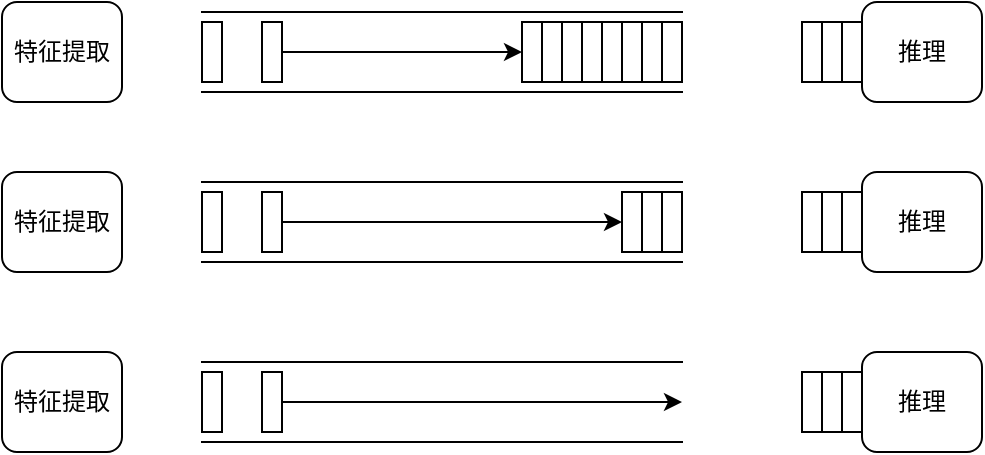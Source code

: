 <mxfile version="23.0.2" type="github">
  <diagram name="第 1 页" id="Lc7nl873TsWlCIYj9Dnp">
    <mxGraphModel dx="698" dy="414" grid="1" gridSize="10" guides="1" tooltips="1" connect="1" arrows="1" fold="1" page="1" pageScale="1" pageWidth="827" pageHeight="1169" math="0" shadow="0">
      <root>
        <mxCell id="0" />
        <mxCell id="1" parent="0" />
        <mxCell id="rzVsQXfw9QZ2V0Ywhvt_-1" value="" style="shape=partialRectangle;whiteSpace=wrap;html=1;left=0;right=0;fillColor=none;" vertex="1" parent="1">
          <mxGeometry x="360" y="170" width="240" height="40" as="geometry" />
        </mxCell>
        <mxCell id="rzVsQXfw9QZ2V0Ywhvt_-12" value="" style="rounded=0;whiteSpace=wrap;html=1;" vertex="1" parent="1">
          <mxGeometry x="590" y="175" width="10" height="30" as="geometry" />
        </mxCell>
        <mxCell id="rzVsQXfw9QZ2V0Ywhvt_-13" value="" style="rounded=0;whiteSpace=wrap;html=1;" vertex="1" parent="1">
          <mxGeometry x="580" y="175" width="10" height="30" as="geometry" />
        </mxCell>
        <mxCell id="rzVsQXfw9QZ2V0Ywhvt_-14" value="" style="rounded=0;whiteSpace=wrap;html=1;" vertex="1" parent="1">
          <mxGeometry x="570" y="175" width="10" height="30" as="geometry" />
        </mxCell>
        <mxCell id="rzVsQXfw9QZ2V0Ywhvt_-15" value="" style="rounded=0;whiteSpace=wrap;html=1;" vertex="1" parent="1">
          <mxGeometry x="560" y="175" width="10" height="30" as="geometry" />
        </mxCell>
        <mxCell id="rzVsQXfw9QZ2V0Ywhvt_-16" value="" style="rounded=0;whiteSpace=wrap;html=1;" vertex="1" parent="1">
          <mxGeometry x="550" y="175" width="10" height="30" as="geometry" />
        </mxCell>
        <mxCell id="rzVsQXfw9QZ2V0Ywhvt_-17" value="" style="rounded=0;whiteSpace=wrap;html=1;" vertex="1" parent="1">
          <mxGeometry x="540" y="175" width="10" height="30" as="geometry" />
        </mxCell>
        <mxCell id="rzVsQXfw9QZ2V0Ywhvt_-18" value="" style="rounded=0;whiteSpace=wrap;html=1;" vertex="1" parent="1">
          <mxGeometry x="530" y="175" width="10" height="30" as="geometry" />
        </mxCell>
        <mxCell id="rzVsQXfw9QZ2V0Ywhvt_-19" value="" style="rounded=0;whiteSpace=wrap;html=1;" vertex="1" parent="1">
          <mxGeometry x="520" y="175" width="10" height="30" as="geometry" />
        </mxCell>
        <mxCell id="rzVsQXfw9QZ2V0Ywhvt_-20" value="" style="rounded=0;whiteSpace=wrap;html=1;" vertex="1" parent="1">
          <mxGeometry x="390" y="175" width="10" height="30" as="geometry" />
        </mxCell>
        <mxCell id="rzVsQXfw9QZ2V0Ywhvt_-21" value="" style="rounded=0;whiteSpace=wrap;html=1;" vertex="1" parent="1">
          <mxGeometry x="360" y="175" width="10" height="30" as="geometry" />
        </mxCell>
        <mxCell id="rzVsQXfw9QZ2V0Ywhvt_-22" value="" style="endArrow=classic;html=1;rounded=0;entryX=0;entryY=0.5;entryDx=0;entryDy=0;exitX=1;exitY=0.5;exitDx=0;exitDy=0;" edge="1" parent="1" source="rzVsQXfw9QZ2V0Ywhvt_-20" target="rzVsQXfw9QZ2V0Ywhvt_-19">
          <mxGeometry width="50" height="50" relative="1" as="geometry">
            <mxPoint x="480" y="340" as="sourcePoint" />
            <mxPoint x="530" y="290" as="targetPoint" />
          </mxGeometry>
        </mxCell>
        <mxCell id="rzVsQXfw9QZ2V0Ywhvt_-64" value="特征提取" style="rounded=1;whiteSpace=wrap;html=1;" vertex="1" parent="1">
          <mxGeometry x="260" y="165" width="60" height="50" as="geometry" />
        </mxCell>
        <mxCell id="rzVsQXfw9QZ2V0Ywhvt_-65" value="推理" style="rounded=1;whiteSpace=wrap;html=1;" vertex="1" parent="1">
          <mxGeometry x="690" y="165" width="60" height="50" as="geometry" />
        </mxCell>
        <mxCell id="rzVsQXfw9QZ2V0Ywhvt_-66" value="" style="shape=partialRectangle;whiteSpace=wrap;html=1;left=0;right=0;fillColor=none;" vertex="1" parent="1">
          <mxGeometry x="360" y="255" width="240" height="40" as="geometry" />
        </mxCell>
        <mxCell id="rzVsQXfw9QZ2V0Ywhvt_-67" value="" style="rounded=0;whiteSpace=wrap;html=1;" vertex="1" parent="1">
          <mxGeometry x="680" y="260" width="10" height="30" as="geometry" />
        </mxCell>
        <mxCell id="rzVsQXfw9QZ2V0Ywhvt_-68" value="" style="rounded=0;whiteSpace=wrap;html=1;" vertex="1" parent="1">
          <mxGeometry x="670" y="260" width="10" height="30" as="geometry" />
        </mxCell>
        <mxCell id="rzVsQXfw9QZ2V0Ywhvt_-69" value="" style="rounded=0;whiteSpace=wrap;html=1;" vertex="1" parent="1">
          <mxGeometry x="660" y="260" width="10" height="30" as="geometry" />
        </mxCell>
        <mxCell id="rzVsQXfw9QZ2V0Ywhvt_-72" value="" style="rounded=0;whiteSpace=wrap;html=1;" vertex="1" parent="1">
          <mxGeometry x="590" y="260" width="10" height="30" as="geometry" />
        </mxCell>
        <mxCell id="rzVsQXfw9QZ2V0Ywhvt_-73" value="" style="rounded=0;whiteSpace=wrap;html=1;" vertex="1" parent="1">
          <mxGeometry x="580" y="260" width="10" height="30" as="geometry" />
        </mxCell>
        <mxCell id="rzVsQXfw9QZ2V0Ywhvt_-74" value="" style="rounded=0;whiteSpace=wrap;html=1;" vertex="1" parent="1">
          <mxGeometry x="570" y="260" width="10" height="30" as="geometry" />
        </mxCell>
        <mxCell id="rzVsQXfw9QZ2V0Ywhvt_-75" value="" style="rounded=0;whiteSpace=wrap;html=1;" vertex="1" parent="1">
          <mxGeometry x="390" y="260" width="10" height="30" as="geometry" />
        </mxCell>
        <mxCell id="rzVsQXfw9QZ2V0Ywhvt_-76" value="" style="rounded=0;whiteSpace=wrap;html=1;" vertex="1" parent="1">
          <mxGeometry x="360" y="260" width="10" height="30" as="geometry" />
        </mxCell>
        <mxCell id="rzVsQXfw9QZ2V0Ywhvt_-77" value="" style="endArrow=classic;html=1;rounded=0;entryX=0;entryY=0.5;entryDx=0;entryDy=0;exitX=1;exitY=0.5;exitDx=0;exitDy=0;" edge="1" parent="1" source="rzVsQXfw9QZ2V0Ywhvt_-75" target="rzVsQXfw9QZ2V0Ywhvt_-74">
          <mxGeometry width="50" height="50" relative="1" as="geometry">
            <mxPoint x="480" y="425" as="sourcePoint" />
            <mxPoint x="530" y="375" as="targetPoint" />
          </mxGeometry>
        </mxCell>
        <mxCell id="rzVsQXfw9QZ2V0Ywhvt_-78" value="特征提取" style="rounded=1;whiteSpace=wrap;html=1;" vertex="1" parent="1">
          <mxGeometry x="260" y="250" width="60" height="50" as="geometry" />
        </mxCell>
        <mxCell id="rzVsQXfw9QZ2V0Ywhvt_-79" value="推理" style="rounded=1;whiteSpace=wrap;html=1;" vertex="1" parent="1">
          <mxGeometry x="690" y="250" width="60" height="50" as="geometry" />
        </mxCell>
        <mxCell id="rzVsQXfw9QZ2V0Ywhvt_-80" value="" style="shape=partialRectangle;whiteSpace=wrap;html=1;left=0;right=0;fillColor=none;" vertex="1" parent="1">
          <mxGeometry x="360" y="345" width="240" height="40" as="geometry" />
        </mxCell>
        <mxCell id="rzVsQXfw9QZ2V0Ywhvt_-81" value="" style="rounded=0;whiteSpace=wrap;html=1;" vertex="1" parent="1">
          <mxGeometry x="730" y="350" width="10" height="30" as="geometry" />
        </mxCell>
        <mxCell id="rzVsQXfw9QZ2V0Ywhvt_-82" value="" style="rounded=0;whiteSpace=wrap;html=1;" vertex="1" parent="1">
          <mxGeometry x="720" y="350" width="10" height="30" as="geometry" />
        </mxCell>
        <mxCell id="rzVsQXfw9QZ2V0Ywhvt_-83" value="" style="rounded=0;whiteSpace=wrap;html=1;" vertex="1" parent="1">
          <mxGeometry x="710" y="350" width="10" height="30" as="geometry" />
        </mxCell>
        <mxCell id="rzVsQXfw9QZ2V0Ywhvt_-84" value="" style="rounded=0;whiteSpace=wrap;html=1;" vertex="1" parent="1">
          <mxGeometry x="700" y="350" width="10" height="30" as="geometry" />
        </mxCell>
        <mxCell id="rzVsQXfw9QZ2V0Ywhvt_-85" value="" style="rounded=0;whiteSpace=wrap;html=1;" vertex="1" parent="1">
          <mxGeometry x="690" y="350" width="10" height="30" as="geometry" />
        </mxCell>
        <mxCell id="rzVsQXfw9QZ2V0Ywhvt_-86" value="" style="rounded=0;whiteSpace=wrap;html=1;" vertex="1" parent="1">
          <mxGeometry x="680" y="350" width="10" height="30" as="geometry" />
        </mxCell>
        <mxCell id="rzVsQXfw9QZ2V0Ywhvt_-87" value="" style="rounded=0;whiteSpace=wrap;html=1;" vertex="1" parent="1">
          <mxGeometry x="670" y="350" width="10" height="30" as="geometry" />
        </mxCell>
        <mxCell id="rzVsQXfw9QZ2V0Ywhvt_-88" value="" style="rounded=0;whiteSpace=wrap;html=1;" vertex="1" parent="1">
          <mxGeometry x="660" y="350" width="10" height="30" as="geometry" />
        </mxCell>
        <mxCell id="rzVsQXfw9QZ2V0Ywhvt_-89" value="" style="rounded=0;whiteSpace=wrap;html=1;" vertex="1" parent="1">
          <mxGeometry x="390" y="350" width="10" height="30" as="geometry" />
        </mxCell>
        <mxCell id="rzVsQXfw9QZ2V0Ywhvt_-90" value="" style="rounded=0;whiteSpace=wrap;html=1;" vertex="1" parent="1">
          <mxGeometry x="360" y="350" width="10" height="30" as="geometry" />
        </mxCell>
        <mxCell id="rzVsQXfw9QZ2V0Ywhvt_-91" value="" style="endArrow=classic;html=1;rounded=0;entryX=1;entryY=0.5;entryDx=0;entryDy=0;exitX=1;exitY=0.5;exitDx=0;exitDy=0;" edge="1" parent="1" source="rzVsQXfw9QZ2V0Ywhvt_-89" target="rzVsQXfw9QZ2V0Ywhvt_-80">
          <mxGeometry width="50" height="50" relative="1" as="geometry">
            <mxPoint x="480" y="515" as="sourcePoint" />
            <mxPoint x="530" y="465" as="targetPoint" />
          </mxGeometry>
        </mxCell>
        <mxCell id="rzVsQXfw9QZ2V0Ywhvt_-92" value="特征提取" style="rounded=1;whiteSpace=wrap;html=1;" vertex="1" parent="1">
          <mxGeometry x="260" y="340" width="60" height="50" as="geometry" />
        </mxCell>
        <mxCell id="rzVsQXfw9QZ2V0Ywhvt_-93" value="推理" style="rounded=1;whiteSpace=wrap;html=1;" vertex="1" parent="1">
          <mxGeometry x="690" y="340" width="60" height="50" as="geometry" />
        </mxCell>
        <mxCell id="rzVsQXfw9QZ2V0Ywhvt_-124" value="" style="rounded=0;whiteSpace=wrap;html=1;" vertex="1" parent="1">
          <mxGeometry x="680" y="175" width="10" height="30" as="geometry" />
        </mxCell>
        <mxCell id="rzVsQXfw9QZ2V0Ywhvt_-125" value="" style="rounded=0;whiteSpace=wrap;html=1;" vertex="1" parent="1">
          <mxGeometry x="670" y="175" width="10" height="30" as="geometry" />
        </mxCell>
        <mxCell id="rzVsQXfw9QZ2V0Ywhvt_-126" value="" style="rounded=0;whiteSpace=wrap;html=1;" vertex="1" parent="1">
          <mxGeometry x="660" y="175" width="10" height="30" as="geometry" />
        </mxCell>
      </root>
    </mxGraphModel>
  </diagram>
</mxfile>
